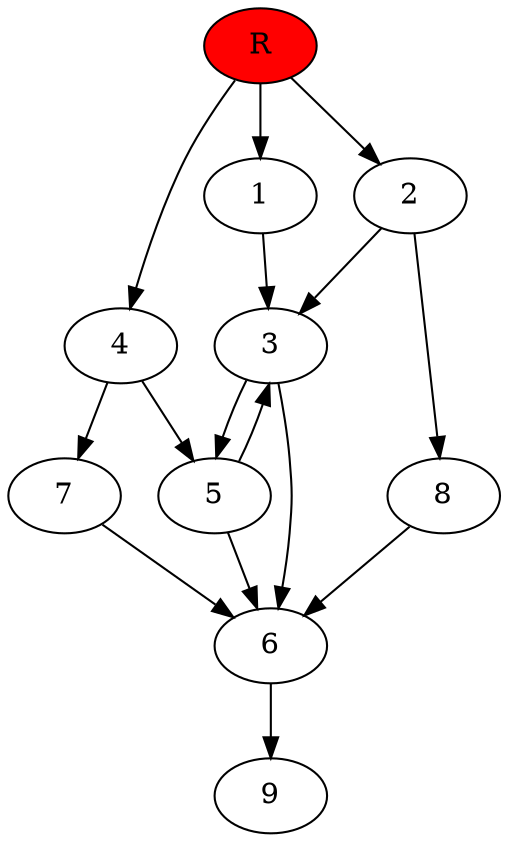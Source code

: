 digraph prb15904 {
	1
	2
	3
	4
	5
	6
	7
	8
	R [fillcolor="#ff0000" style=filled]
	1 -> 3
	2 -> 3
	2 -> 8
	3 -> 5
	3 -> 6
	4 -> 5
	4 -> 7
	5 -> 3
	5 -> 6
	6 -> 9
	7 -> 6
	8 -> 6
	R -> 1
	R -> 2
	R -> 4
}
